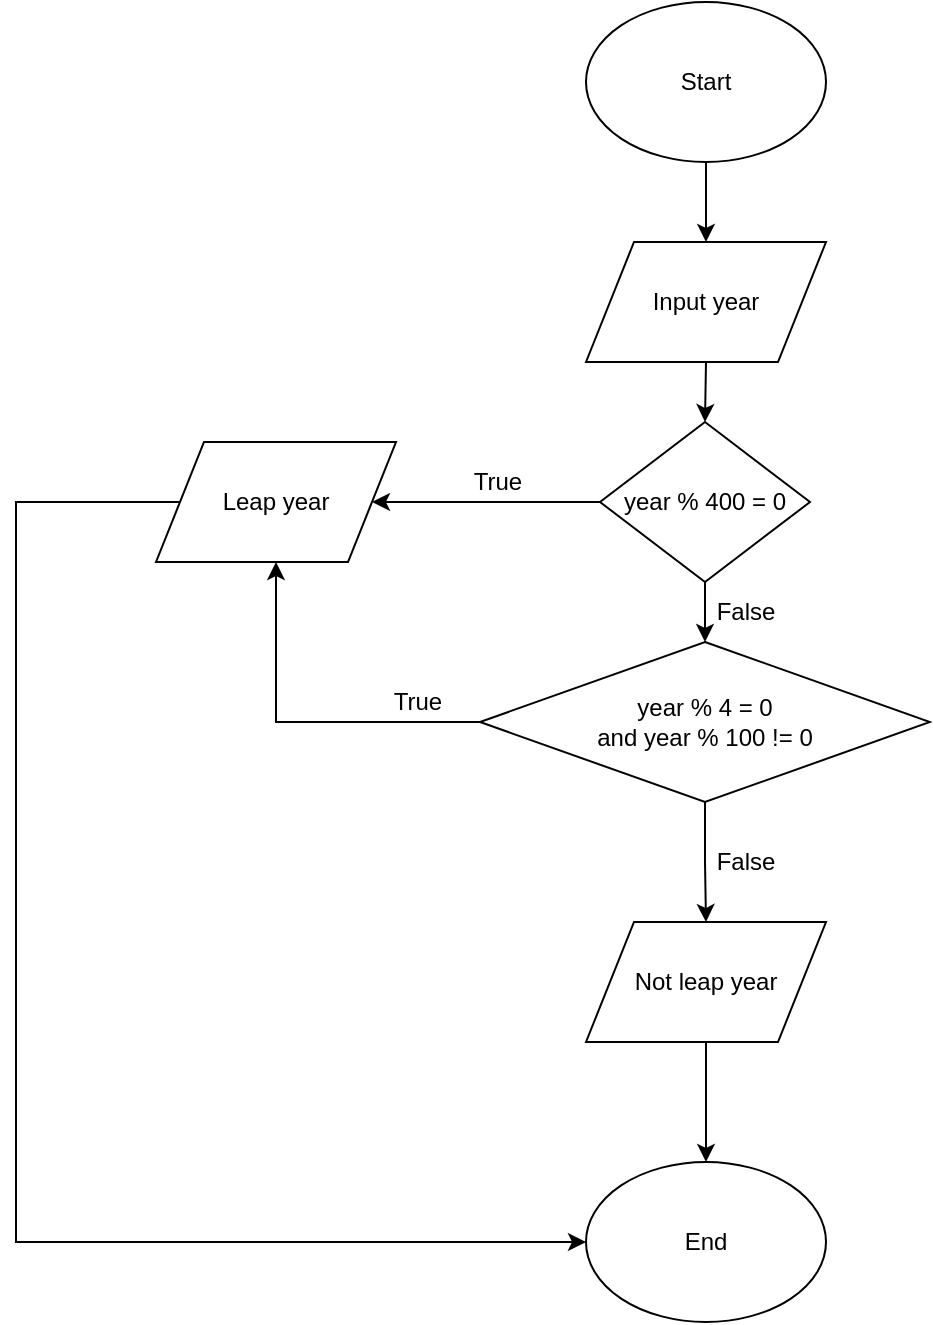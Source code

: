 <mxfile pages="1" version="11.2.5" type="device"><diagram id="blCHLRMCBjQeSXQ5bdB7" name="Page-1"><mxGraphModel dx="852" dy="536" grid="1" gridSize="10" guides="1" tooltips="1" connect="1" arrows="1" fold="1" page="1" pageScale="1" pageWidth="850" pageHeight="1100" math="0" shadow="0"><root><mxCell id="0"/><mxCell id="1" parent="0"/><mxCell id="J-5FN5WGrm2dIp_6bP3j-8" style="edgeStyle=orthogonalEdgeStyle;rounded=0;orthogonalLoop=1;jettySize=auto;html=1;exitX=0.5;exitY=1;exitDx=0;exitDy=0;entryX=0.5;entryY=0;entryDx=0;entryDy=0;" parent="1" source="J-5FN5WGrm2dIp_6bP3j-1" target="J-5FN5WGrm2dIp_6bP3j-2" edge="1"><mxGeometry relative="1" as="geometry"/></mxCell><mxCell id="J-5FN5WGrm2dIp_6bP3j-1" value="Start" style="ellipse;whiteSpace=wrap;html=1;" parent="1" vertex="1"><mxGeometry x="365" y="10" width="120" height="80" as="geometry"/></mxCell><mxCell id="J-5FN5WGrm2dIp_6bP3j-9" style="edgeStyle=orthogonalEdgeStyle;rounded=0;orthogonalLoop=1;jettySize=auto;html=1;exitX=0.5;exitY=1;exitDx=0;exitDy=0;entryX=0.5;entryY=0;entryDx=0;entryDy=0;" parent="1" source="J-5FN5WGrm2dIp_6bP3j-2" target="J-5FN5WGrm2dIp_6bP3j-3" edge="1"><mxGeometry relative="1" as="geometry"/></mxCell><mxCell id="J-5FN5WGrm2dIp_6bP3j-2" value="Input year" style="shape=parallelogram;perimeter=parallelogramPerimeter;whiteSpace=wrap;html=1;" parent="1" vertex="1"><mxGeometry x="365" y="130" width="120" height="60" as="geometry"/></mxCell><mxCell id="J-5FN5WGrm2dIp_6bP3j-10" style="edgeStyle=orthogonalEdgeStyle;rounded=0;orthogonalLoop=1;jettySize=auto;html=1;exitX=0.5;exitY=1;exitDx=0;exitDy=0;entryX=0.5;entryY=0;entryDx=0;entryDy=0;" parent="1" source="J-5FN5WGrm2dIp_6bP3j-3" target="J-5FN5WGrm2dIp_6bP3j-5" edge="1"><mxGeometry relative="1" as="geometry"/></mxCell><mxCell id="J-5FN5WGrm2dIp_6bP3j-12" style="edgeStyle=orthogonalEdgeStyle;rounded=0;orthogonalLoop=1;jettySize=auto;html=1;exitX=0;exitY=0.5;exitDx=0;exitDy=0;entryX=1;entryY=0.5;entryDx=0;entryDy=0;" parent="1" source="J-5FN5WGrm2dIp_6bP3j-3" target="J-5FN5WGrm2dIp_6bP3j-4" edge="1"><mxGeometry relative="1" as="geometry"/></mxCell><mxCell id="J-5FN5WGrm2dIp_6bP3j-3" value="year % 400 = 0" style="rhombus;whiteSpace=wrap;html=1;" parent="1" vertex="1"><mxGeometry x="372" y="220" width="105" height="80" as="geometry"/></mxCell><mxCell id="J-5FN5WGrm2dIp_6bP3j-15" style="edgeStyle=orthogonalEdgeStyle;rounded=0;orthogonalLoop=1;jettySize=auto;html=1;exitX=0;exitY=0.5;exitDx=0;exitDy=0;entryX=0;entryY=0.5;entryDx=0;entryDy=0;" parent="1" source="J-5FN5WGrm2dIp_6bP3j-4" target="J-5FN5WGrm2dIp_6bP3j-7" edge="1"><mxGeometry relative="1" as="geometry"><mxPoint x="80" y="620" as="targetPoint"/><Array as="points"><mxPoint x="80" y="260"/><mxPoint x="80" y="630"/></Array></mxGeometry></mxCell><mxCell id="J-5FN5WGrm2dIp_6bP3j-4" value="Leap year" style="shape=parallelogram;perimeter=parallelogramPerimeter;whiteSpace=wrap;html=1;" parent="1" vertex="1"><mxGeometry x="150" y="230" width="120" height="60" as="geometry"/></mxCell><mxCell id="J-5FN5WGrm2dIp_6bP3j-11" style="edgeStyle=orthogonalEdgeStyle;rounded=0;orthogonalLoop=1;jettySize=auto;html=1;exitX=0.5;exitY=1;exitDx=0;exitDy=0;entryX=0.5;entryY=0;entryDx=0;entryDy=0;" parent="1" source="J-5FN5WGrm2dIp_6bP3j-5" target="J-5FN5WGrm2dIp_6bP3j-6" edge="1"><mxGeometry relative="1" as="geometry"/></mxCell><mxCell id="J-5FN5WGrm2dIp_6bP3j-13" style="edgeStyle=orthogonalEdgeStyle;rounded=0;orthogonalLoop=1;jettySize=auto;html=1;exitX=0;exitY=0.5;exitDx=0;exitDy=0;entryX=0.5;entryY=1;entryDx=0;entryDy=0;" parent="1" source="J-5FN5WGrm2dIp_6bP3j-5" target="J-5FN5WGrm2dIp_6bP3j-4" edge="1"><mxGeometry relative="1" as="geometry"/></mxCell><mxCell id="J-5FN5WGrm2dIp_6bP3j-5" value="year % 4 = 0&lt;br&gt;and year % 100 != 0" style="rhombus;whiteSpace=wrap;html=1;" parent="1" vertex="1"><mxGeometry x="312" y="330" width="225" height="80" as="geometry"/></mxCell><mxCell id="J-5FN5WGrm2dIp_6bP3j-14" style="edgeStyle=orthogonalEdgeStyle;rounded=0;orthogonalLoop=1;jettySize=auto;html=1;exitX=0.5;exitY=1;exitDx=0;exitDy=0;entryX=0.5;entryY=0;entryDx=0;entryDy=0;" parent="1" source="J-5FN5WGrm2dIp_6bP3j-6" target="J-5FN5WGrm2dIp_6bP3j-7" edge="1"><mxGeometry relative="1" as="geometry"/></mxCell><mxCell id="J-5FN5WGrm2dIp_6bP3j-6" value="Not leap year" style="shape=parallelogram;perimeter=parallelogramPerimeter;whiteSpace=wrap;html=1;" parent="1" vertex="1"><mxGeometry x="365" y="470" width="120" height="60" as="geometry"/></mxCell><mxCell id="J-5FN5WGrm2dIp_6bP3j-7" value="End" style="ellipse;whiteSpace=wrap;html=1;" parent="1" vertex="1"><mxGeometry x="365" y="590" width="120" height="80" as="geometry"/></mxCell><mxCell id="J-5FN5WGrm2dIp_6bP3j-21" value="True" style="text;html=1;strokeColor=none;fillColor=none;align=center;verticalAlign=middle;whiteSpace=wrap;rounded=0;" parent="1" vertex="1"><mxGeometry x="301" y="240" width="40" height="20" as="geometry"/></mxCell><mxCell id="J-5FN5WGrm2dIp_6bP3j-22" value="False" style="text;html=1;strokeColor=none;fillColor=none;align=center;verticalAlign=middle;whiteSpace=wrap;rounded=0;" parent="1" vertex="1"><mxGeometry x="424.5" y="305" width="40" height="20" as="geometry"/></mxCell><mxCell id="J-5FN5WGrm2dIp_6bP3j-23" value="True" style="text;html=1;strokeColor=none;fillColor=none;align=center;verticalAlign=middle;whiteSpace=wrap;rounded=0;" parent="1" vertex="1"><mxGeometry x="261" y="350" width="40" height="20" as="geometry"/></mxCell><mxCell id="J-5FN5WGrm2dIp_6bP3j-24" value="False" style="text;html=1;strokeColor=none;fillColor=none;align=center;verticalAlign=middle;whiteSpace=wrap;rounded=0;" parent="1" vertex="1"><mxGeometry x="425" y="430" width="40" height="20" as="geometry"/></mxCell></root></mxGraphModel></diagram></mxfile>